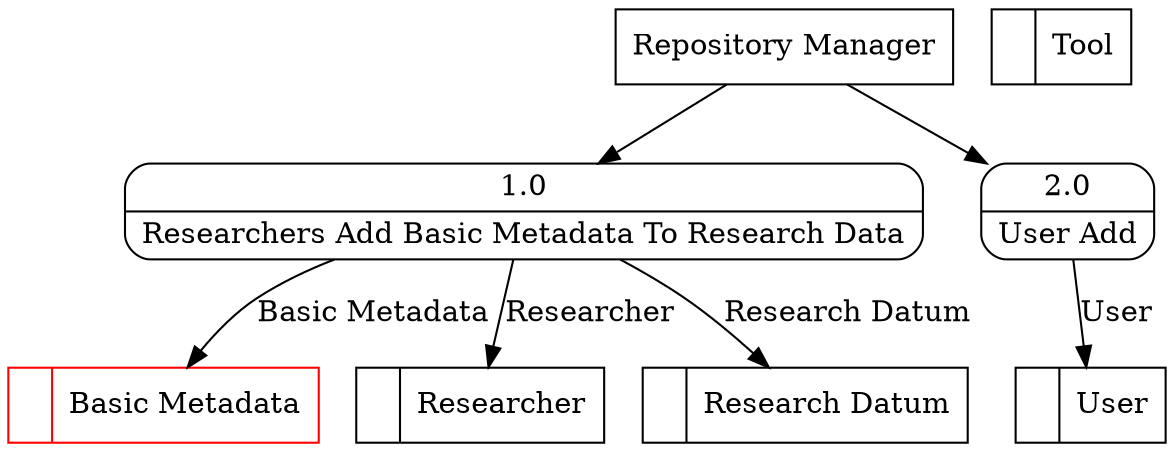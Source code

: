 digraph dfd2{ 
node[shape=record]
200 [label="<f0>  |<f1> Basic Metadata " color=red];
201 [label="<f0>  |<f1> Tool " ];
202 [label="<f0>  |<f1> Researcher " ];
203 [label="<f0>  |<f1> User " ];
204 [label="<f0>  |<f1> Research Datum " ];
205 [label="Repository Manager" shape=box];
206 [label="{<f0> 1.0|<f1> Researchers Add Basic Metadata To Research Data }" shape=Mrecord];
207 [label="{<f0> 2.0|<f1> User Add }" shape=Mrecord];
205 -> 206
205 -> 207
206 -> 202 [label="Researcher"]
206 -> 200 [label="Basic Metadata"]
206 -> 204 [label="Research Datum"]
207 -> 203 [label="User"]
}